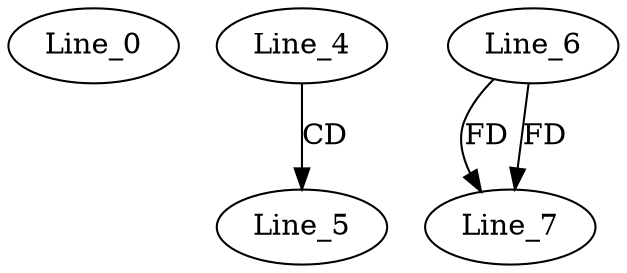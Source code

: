 digraph G {
  Line_0;
  Line_4;
  Line_5;
  Line_6;
  Line_7;
  Line_7;
  Line_4 -> Line_5 [ label="CD" ];
  Line_6 -> Line_7 [ label="FD" ];
  Line_6 -> Line_7 [ label="FD" ];
}
